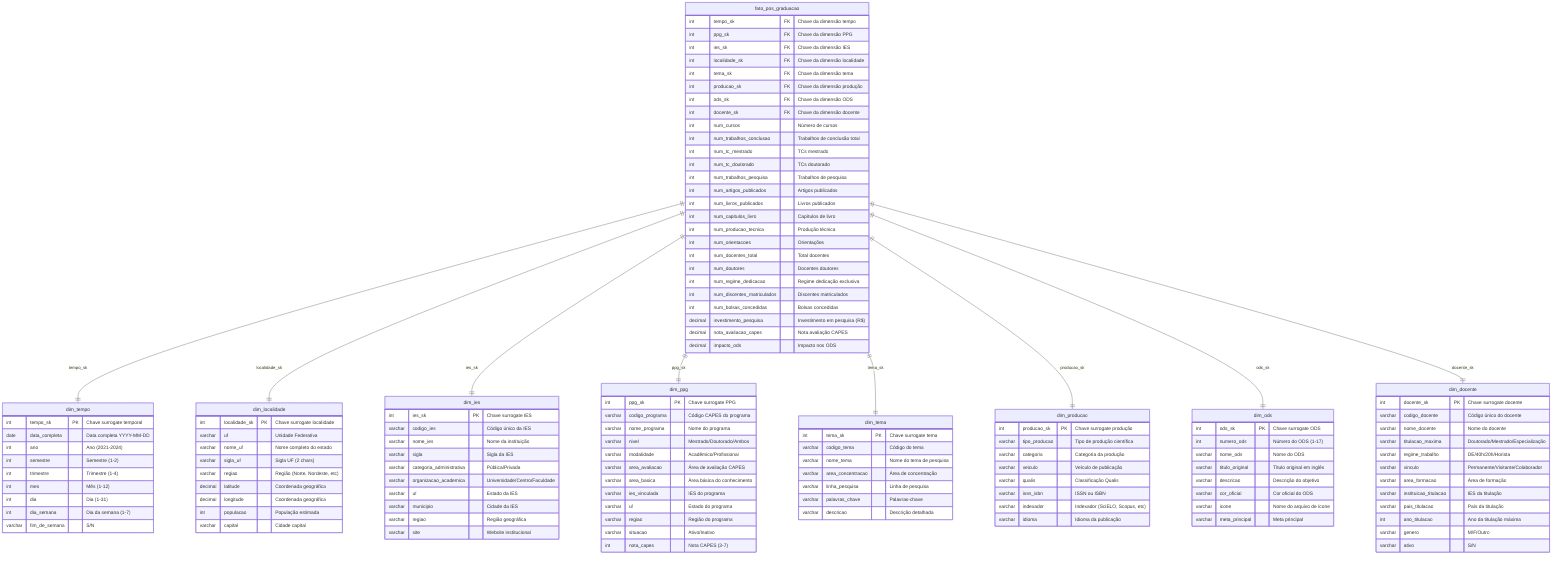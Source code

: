 erDiagram
    %% ===============================================
    %% TABELA FATO CENTRAL
    %% ===============================================
    fato_pos_graduacao {
        int tempo_sk FK "Chave da dimensão tempo"
        int ppg_sk FK "Chave da dimensão PPG"
        int ies_sk FK "Chave da dimensão IES"
        int localidade_sk FK "Chave da dimensão localidade"
        int tema_sk FK "Chave da dimensão tema"
        int producao_sk FK "Chave da dimensão produção"
        int ods_sk FK "Chave da dimensão ODS"
        int docente_sk FK "Chave da dimensão docente"
        
        int num_cursos "Número de cursos"
        int num_trabalhos_conclusao "Trabalhos de conclusão total"
        int num_tc_mestrado "TCs mestrado"
        int num_tc_doutorado "TCs doutorado"
        int num_trabalhos_pesquisa "Trabalhos de pesquisa"
        int num_artigos_publicados "Artigos publicados"
        int num_livros_publicados "Livros publicados"
        int num_capitulos_livro "Capítulos de livro"
        int num_producao_tecnica "Produção técnica"
        int num_orientacoes "Orientações"
        int num_docentes_total "Total docentes"
        int num_doutores "Docentes doutores"
        int num_regime_dedicacao "Regime dedicação exclusiva"
        int num_discentes_matriculados "Discentes matriculados"
        int num_bolsas_concedidas "Bolsas concedidas"
        decimal investimento_pesquisa "Investimento em pesquisa (R$)"
        decimal nota_avaliacao_capes "Nota avaliação CAPES"
        decimal impacto_ods "Impacto nos ODS"
    }

    %% ===============================================
    %% DIMENSÕES
    %% ===============================================
    
    dim_tempo {
        int tempo_sk PK "Chave surrogate temporal"
        date data_completa "Data completa YYYY-MM-DD"
        int ano "Ano (2021-2024)"
        int semestre "Semestre (1-2)"
        int trimestre "Trimestre (1-4)"
        int mes "Mês (1-12)"
        int dia "Dia (1-31)"
        int dia_semana "Dia da semana (1-7)"
        varchar fim_de_semana "S/N"
    }

    dim_localidade {
        int localidade_sk PK "Chave surrogate localidade"
        varchar uf "Unidade Federativa"
        varchar nome_uf "Nome completo do estado"
        varchar sigla_uf "Sigla UF (2 chars)"
        varchar regiao "Região (Norte, Nordeste, etc)"
        decimal latitude "Coordenada geográfica"
        decimal longitude "Coordenada geográfica"
        int populacao "População estimada"
        varchar capital "Cidade capital"
    }

    dim_ies {
        int ies_sk PK "Chave surrogate IES"
        varchar codigo_ies "Código único da IES"
        varchar nome_ies "Nome da instituição"
        varchar sigla "Sigla da IES"
        varchar categoria_administrativa "Pública/Privada"
        varchar organizacao_academica "Universidade/Centro/Faculdade"
        varchar uf "Estado da IES"
        varchar municipio "Cidade da IES"
        varchar regiao "Região geográfica"
        varchar site "Website institucional"
    }

    dim_ppg {
        int ppg_sk PK "Chave surrogate PPG"
        varchar codigo_programa "Código CAPES do programa"
        varchar nome_programa "Nome do programa"
        varchar nivel "Mestrado/Doutorado/Ambos"
        varchar modalidade "Acadêmico/Profissional"
        varchar area_avaliacao "Área de avaliação CAPES"
        varchar area_basica "Área básica do conhecimento"
        varchar ies_vinculada "IES do programa"
        varchar uf "Estado do programa"
        varchar regiao "Região do programa"
        varchar situacao "Ativo/Inativo"
        int nota_capes "Nota CAPES (3-7)"
    }

    dim_tema {
        int tema_sk PK "Chave surrogate tema"
        varchar codigo_tema "Código do tema"
        varchar nome_tema "Nome do tema de pesquisa"
        varchar area_concentracao "Área de concentração"
        varchar linha_pesquisa "Linha de pesquisa"
        varchar palavras_chave "Palavras-chave"
        varchar descricao "Descrição detalhada"
    }

    dim_producao {
        int producao_sk PK "Chave surrogate produção"
        varchar tipo_producao "Tipo de produção científica"
        varchar categoria "Categoria da produção"
        varchar veiculo "Veículo de publicação"
        varchar qualis "Classificação Qualis"
        varchar issn_isbn "ISSN ou ISBN"
        varchar indexador "Indexador (SciELO, Scopus, etc)"
        varchar idioma "Idioma da publicação"
    }

    dim_ods {
        int ods_sk PK "Chave surrogate ODS"
        int numero_ods "Número do ODS (1-17)"
        varchar nome_ods "Nome do ODS"
        varchar titulo_original "Título original em inglês"
        varchar descricao "Descrição do objetivo"
        varchar cor_oficial "Cor oficial do ODS"
        varchar icone "Nome do arquivo de ícone"
        varchar meta_principal "Meta principal"
    }

    dim_docente {
        int docente_sk PK "Chave surrogate docente"
        varchar codigo_docente "Código único do docente"
        varchar nome_docente "Nome do docente"
        varchar titulacao_maxima "Doutorado/Mestrado/Especialização"
        varchar regime_trabalho "DE/40h/20h/Horista"
        varchar vinculo "Permanente/Visitante/Colaborador"
        varchar area_formacao "Área de formação"
        varchar instituicao_titulacao "IES da titulação"
        varchar pais_titulacao "País da titulação"
        int ano_titulacao "Ano da titulação máxima"
        varchar genero "M/F/Outro"
        varchar ativo "S/N"
    }

    %% ===============================================
    %% RELACIONAMENTOS (FOREIGN KEYS)
    %% ===============================================
    
    fato_pos_graduacao ||--|| dim_tempo : "tempo_sk"
    fato_pos_graduacao ||--|| dim_localidade : "localidade_sk"
    fato_pos_graduacao ||--|| dim_ies : "ies_sk"
    fato_pos_graduacao ||--|| dim_ppg : "ppg_sk"
    fato_pos_graduacao ||--|| dim_tema : "tema_sk"
    fato_pos_graduacao ||--|| dim_producao : "producao_sk"
    fato_pos_graduacao ||--|| dim_ods : "ods_sk"
    fato_pos_graduacao ||--|| dim_docente : "docente_sk"